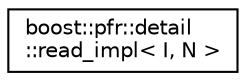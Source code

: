 digraph "Graphical Class Hierarchy"
{
  edge [fontname="Helvetica",fontsize="10",labelfontname="Helvetica",labelfontsize="10"];
  node [fontname="Helvetica",fontsize="10",shape=record];
  rankdir="LR";
  Node0 [label="boost::pfr::detail\l::read_impl\< I, N \>",height=0.2,width=0.4,color="black", fillcolor="white", style="filled",URL="$structboost_1_1pfr_1_1detail_1_1read__impl.html"];
}
